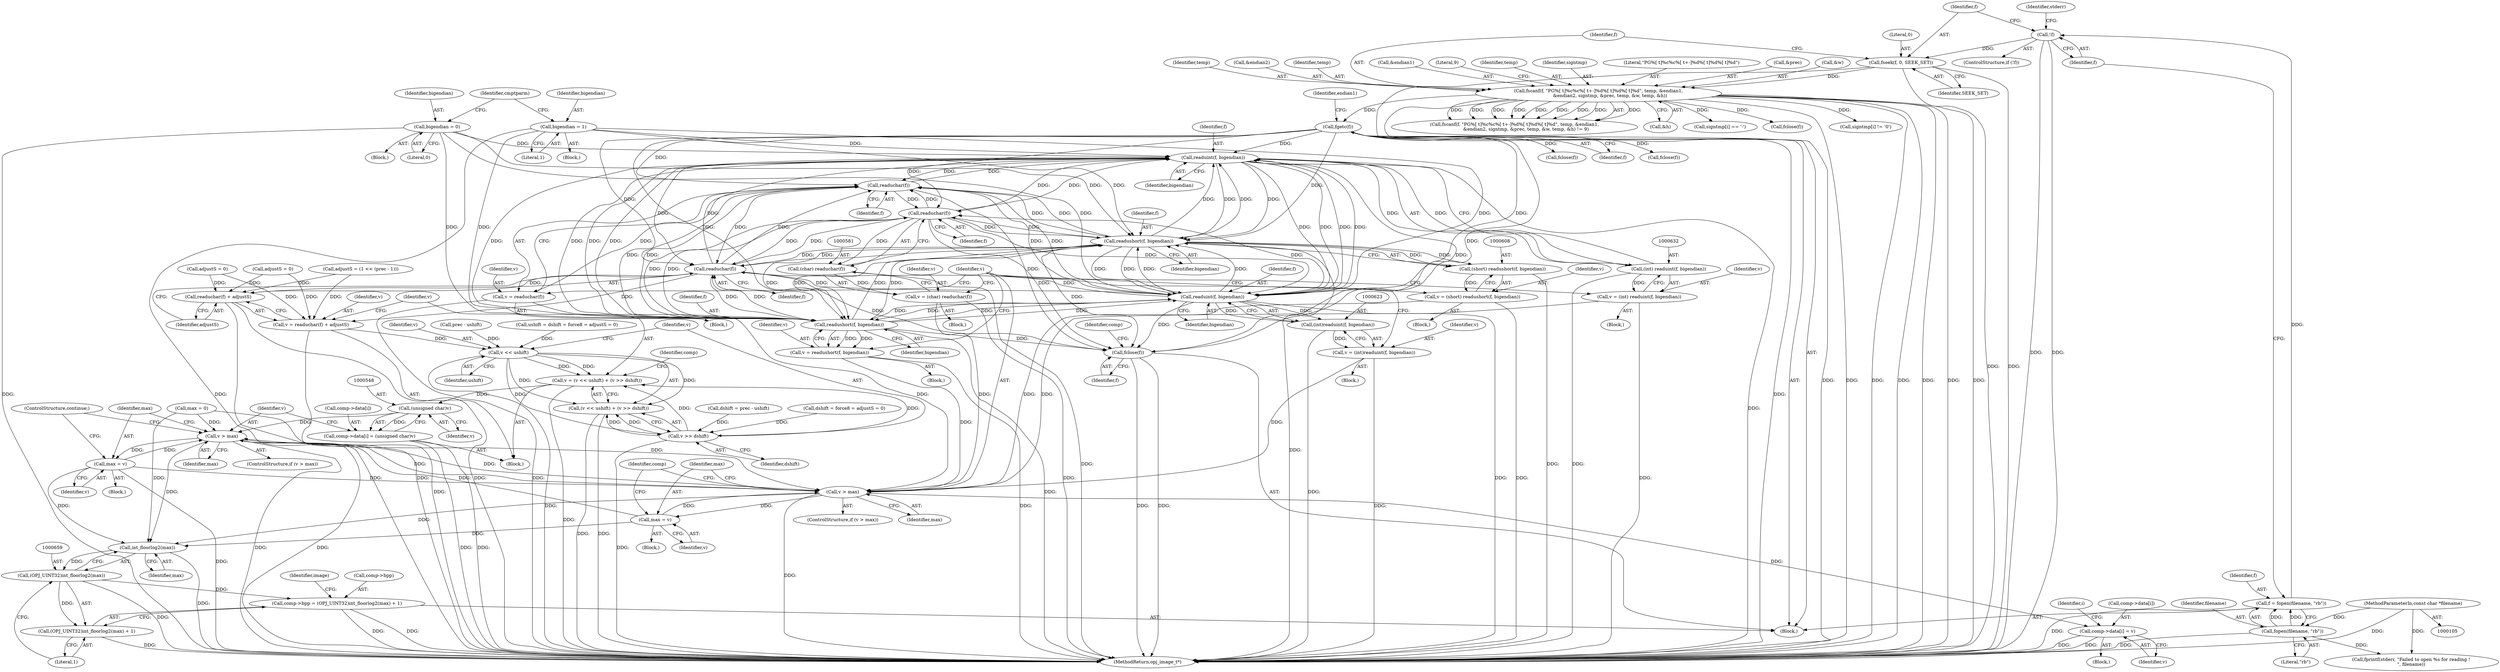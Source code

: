 digraph "0_openjpeg_e5285319229a5d77bf316bb0d3a6cbd3cb8666d9@API" {
"1000633" [label="(Call,readuint(f, bigendian))"];
"1000574" [label="(Call,readuchar(f))"];
"1000226" [label="(Call,fgetc(f))"];
"1000175" [label="(Call,fscanf(f, \"PG%[ \t]%c%c%[ \t+-]%d%[ \t]%d%[ \t]%d\", temp, &endian1,\n                &endian2, signtmp, &prec, temp, &w, temp, &h))"];
"1000169" [label="(Call,fseek(f, 0, SEEK_SET))"];
"1000160" [label="(Call,!f)"];
"1000154" [label="(Call,f = fopen(filename, \"rb\"))"];
"1000156" [label="(Call,fopen(filename, \"rb\"))"];
"1000106" [label="(MethodParameterIn,const char *filename)"];
"1000582" [label="(Call,readuchar(f))"];
"1000609" [label="(Call,readushort(f, bigendian))"];
"1000529" [label="(Call,readuchar(f))"];
"1000624" [label="(Call,readuint(f, bigendian))"];
"1000633" [label="(Call,readuint(f, bigendian))"];
"1000600" [label="(Call,readushort(f, bigendian))"];
"1000250" [label="(Call,bigendian = 0)"];
"1000237" [label="(Call,bigendian = 1)"];
"1000526" [label="(Call,v = readuchar(f) + adjustS)"];
"1000535" [label="(Call,v << ushift)"];
"1000532" [label="(Call,v = (v << ushift) + (v >> dshift))"];
"1000547" [label="(Call,(unsigned char)v)"];
"1000541" [label="(Call,comp->data[i] = (unsigned char)v)"];
"1000551" [label="(Call,v > max)"];
"1000555" [label="(Call,max = v)"];
"1000637" [label="(Call,v > max)"];
"1000641" [label="(Call,max = v)"];
"1000660" [label="(Call,int_floorlog2(max))"];
"1000658" [label="(Call,(OPJ_UINT32)int_floorlog2(max))"];
"1000653" [label="(Call,comp->bpp = (OPJ_UINT32)int_floorlog2(max) + 1)"];
"1000657" [label="(Call,(OPJ_UINT32)int_floorlog2(max) + 1)"];
"1000644" [label="(Call,comp->data[i] = v)"];
"1000534" [label="(Call,(v << ushift) + (v >> dshift))"];
"1000538" [label="(Call,v >> dshift)"];
"1000528" [label="(Call,readuchar(f) + adjustS)"];
"1000572" [label="(Call,v = readuchar(f))"];
"1000580" [label="(Call,(char) readuchar(f))"];
"1000578" [label="(Call,v = (char) readuchar(f))"];
"1000598" [label="(Call,v = readushort(f, bigendian))"];
"1000607" [label="(Call,(short) readushort(f, bigendian))"];
"1000605" [label="(Call,v = (short) readushort(f, bigendian))"];
"1000622" [label="(Call,(int)readuint(f, bigendian))"];
"1000620" [label="(Call,v = (int)readuint(f, bigendian))"];
"1000631" [label="(Call,(int) readuint(f, bigendian))"];
"1000629" [label="(Call,v = (int) readuint(f, bigendian))"];
"1000651" [label="(Call,fclose(f))"];
"1000624" [label="(Call,readuint(f, bigendian))"];
"1000611" [label="(Identifier,bigendian)"];
"1000598" [label="(Call,v = readushort(f, bigendian))"];
"1000249" [label="(Block,)"];
"1000156" [label="(Call,fopen(filename, \"rb\"))"];
"1000163" [label="(Call,fprintf(stderr, \"Failed to open %s for reading !\n\", filename))"];
"1000422" [label="(Call,adjustS = 0)"];
"1000644" [label="(Call,comp->data[i] = v)"];
"1000645" [label="(Call,comp->data[i])"];
"1000161" [label="(Identifier,f)"];
"1000538" [label="(Call,v >> dshift)"];
"1000384" [label="(Call,dshift = prec - ushift)"];
"1000604" [label="(Block,)"];
"1000655" [label="(Identifier,comp)"];
"1000250" [label="(Call,bigendian = 0)"];
"1000639" [label="(Identifier,max)"];
"1000176" [label="(Identifier,f)"];
"1000179" [label="(Call,&endian1)"];
"1000394" [label="(Call,adjustS = (1 << (prec - 1)))"];
"1000542" [label="(Call,comp->data[i])"];
"1000654" [label="(Call,comp->bpp)"];
"1000192" [label="(Literal,9)"];
"1000577" [label="(Block,)"];
"1000529" [label="(Call,readuchar(f))"];
"1000605" [label="(Call,v = (short) readushort(f, bigendian))"];
"1000625" [label="(Identifier,f)"];
"1000154" [label="(Call,f = fopen(filename, \"rb\"))"];
"1000550" [label="(ControlStructure,if (v > max))"];
"1000527" [label="(Identifier,v)"];
"1000239" [label="(Literal,1)"];
"1000172" [label="(Identifier,SEEK_SET)"];
"1000537" [label="(Identifier,ushift)"];
"1000582" [label="(Call,readuchar(f))"];
"1000186" [label="(Identifier,temp)"];
"1000652" [label="(Identifier,f)"];
"1000183" [label="(Identifier,signtmp)"];
"1000534" [label="(Call,(v << ushift) + (v >> dshift))"];
"1000549" [label="(Identifier,v)"];
"1000540" [label="(Identifier,dshift)"];
"1000580" [label="(Call,(char) readuchar(f))"];
"1000657" [label="(Call,(OPJ_UINT32)int_floorlog2(max) + 1)"];
"1000531" [label="(Identifier,adjustS)"];
"1000629" [label="(Call,v = (int) readuint(f, bigendian))"];
"1000528" [label="(Call,readuchar(f) + adjustS)"];
"1000532" [label="(Call,v = (v << ushift) + (v >> dshift))"];
"1000599" [label="(Identifier,v)"];
"1000621" [label="(Identifier,v)"];
"1000636" [label="(ControlStructure,if (v > max))"];
"1000177" [label="(Literal,\"PG%[ \t]%c%c%[ \t+-]%d%[ \t]%d%[ \t]%d\")"];
"1000620" [label="(Call,v = (int)readuint(f, bigendian))"];
"1000635" [label="(Identifier,bigendian)"];
"1000170" [label="(Identifier,f)"];
"1000555" [label="(Call,max = v)"];
"1000236" [label="(Block,)"];
"1000660" [label="(Call,int_floorlog2(max))"];
"1000541" [label="(Call,comp->data[i] = (unsigned char)v)"];
"1000647" [label="(Identifier,comp)"];
"1000536" [label="(Identifier,v)"];
"1000418" [label="(Call,dshift = force8 = adjustS = 0)"];
"1000574" [label="(Call,readuchar(f))"];
"1000535" [label="(Call,v << ushift)"];
"1000174" [label="(Call,fscanf(f, \"PG%[ \t]%c%c%[ \t+-]%d%[ \t]%d%[ \t]%d\", temp, &endian1,\n                &endian2, signtmp, &prec, temp, &w, temp, &h) != 9)"];
"1000530" [label="(Identifier,f)"];
"1000572" [label="(Call,v = readuchar(f))"];
"1000164" [label="(Identifier,stderr)"];
"1000184" [label="(Call,&prec)"];
"1000190" [label="(Call,&h)"];
"1000597" [label="(Block,)"];
"1000575" [label="(Identifier,f)"];
"1000151" [label="(Call,max = 0)"];
"1000526" [label="(Call,v = readuchar(f) + adjustS)"];
"1000557" [label="(Identifier,v)"];
"1000551" [label="(Call,v > max)"];
"1000643" [label="(Identifier,v)"];
"1000237" [label="(Call,bigendian = 1)"];
"1000231" [label="(Identifier,endian1)"];
"1000662" [label="(Literal,1)"];
"1000579" [label="(Identifier,v)"];
"1000634" [label="(Identifier,f)"];
"1000251" [label="(Identifier,bigendian)"];
"1000160" [label="(Call,!f)"];
"1000630" [label="(Identifier,v)"];
"1000157" [label="(Identifier,filename)"];
"1000403" [label="(Call,adjustS = 0)"];
"1000470" [label="(Call,fclose(f))"];
"1000520" [label="(Identifier,i)"];
"1000158" [label="(Literal,\"rb\")"];
"1000651" [label="(Call,fclose(f))"];
"1000187" [label="(Call,&w)"];
"1000215" [label="(Call,signtmp[i] == '-')"];
"1000609" [label="(Call,readushort(f, bigendian))"];
"1000606" [label="(Identifier,v)"];
"1000619" [label="(Block,)"];
"1000622" [label="(Call,(int)readuint(f, bigendian))"];
"1000169" [label="(Call,fseek(f, 0, SEEK_SET))"];
"1000641" [label="(Call,max = v)"];
"1000189" [label="(Identifier,temp)"];
"1000628" [label="(Block,)"];
"1000642" [label="(Identifier,max)"];
"1000558" [label="(ControlStructure,continue;)"];
"1000553" [label="(Identifier,max)"];
"1000181" [label="(Call,&endian2)"];
"1000264" [label="(Identifier,cmptparm)"];
"1000661" [label="(Identifier,max)"];
"1000159" [label="(ControlStructure,if (!f))"];
"1000583" [label="(Identifier,f)"];
"1000547" [label="(Call,(unsigned char)v)"];
"1000600" [label="(Call,readushort(f, bigendian))"];
"1000650" [label="(Identifier,v)"];
"1000633" [label="(Call,readuint(f, bigendian))"];
"1000626" [label="(Identifier,bigendian)"];
"1000638" [label="(Identifier,v)"];
"1000665" [label="(MethodReturn,opj_image_t*)"];
"1000578" [label="(Call,v = (char) readuchar(f))"];
"1000653" [label="(Call,comp->bpp = (OPJ_UINT32)int_floorlog2(max) + 1)"];
"1000601" [label="(Identifier,f)"];
"1000539" [label="(Identifier,v)"];
"1000607" [label="(Call,(short) readushort(f, bigendian))"];
"1000386" [label="(Call,prec - ushift)"];
"1000175" [label="(Call,fscanf(f, \"PG%[ \t]%c%c%[ \t+-]%d%[ \t]%d%[ \t]%d\", temp, &endian1,\n                &endian2, signtmp, &prec, temp, &w, temp, &h))"];
"1000554" [label="(Block,)"];
"1000155" [label="(Identifier,f)"];
"1000194" [label="(Call,fclose(f))"];
"1000108" [label="(Block,)"];
"1000416" [label="(Call,ushift = dshift = force8 = adjustS = 0)"];
"1000552" [label="(Identifier,v)"];
"1000664" [label="(Identifier,image)"];
"1000525" [label="(Block,)"];
"1000556" [label="(Identifier,max)"];
"1000602" [label="(Identifier,bigendian)"];
"1000571" [label="(Block,)"];
"1000178" [label="(Identifier,temp)"];
"1000533" [label="(Identifier,v)"];
"1000658" [label="(Call,(OPJ_UINT32)int_floorlog2(max))"];
"1000631" [label="(Call,(int) readuint(f, bigendian))"];
"1000208" [label="(Call,signtmp[i] != '\0')"];
"1000544" [label="(Identifier,comp)"];
"1000238" [label="(Identifier,bigendian)"];
"1000637" [label="(Call,v > max)"];
"1000227" [label="(Identifier,f)"];
"1000573" [label="(Identifier,v)"];
"1000252" [label="(Literal,0)"];
"1000106" [label="(MethodParameterIn,const char *filename)"];
"1000640" [label="(Block,)"];
"1000226" [label="(Call,fgetc(f))"];
"1000171" [label="(Literal,0)"];
"1000610" [label="(Identifier,f)"];
"1000521" [label="(Block,)"];
"1000255" [label="(Call,fclose(f))"];
"1000633" -> "1000631"  [label="AST: "];
"1000633" -> "1000635"  [label="CFG: "];
"1000634" -> "1000633"  [label="AST: "];
"1000635" -> "1000633"  [label="AST: "];
"1000631" -> "1000633"  [label="CFG: "];
"1000633" -> "1000665"  [label="DDG: "];
"1000633" -> "1000529"  [label="DDG: "];
"1000633" -> "1000574"  [label="DDG: "];
"1000633" -> "1000582"  [label="DDG: "];
"1000633" -> "1000600"  [label="DDG: "];
"1000633" -> "1000600"  [label="DDG: "];
"1000633" -> "1000609"  [label="DDG: "];
"1000633" -> "1000609"  [label="DDG: "];
"1000633" -> "1000624"  [label="DDG: "];
"1000633" -> "1000624"  [label="DDG: "];
"1000633" -> "1000631"  [label="DDG: "];
"1000633" -> "1000631"  [label="DDG: "];
"1000574" -> "1000633"  [label="DDG: "];
"1000226" -> "1000633"  [label="DDG: "];
"1000582" -> "1000633"  [label="DDG: "];
"1000609" -> "1000633"  [label="DDG: "];
"1000609" -> "1000633"  [label="DDG: "];
"1000529" -> "1000633"  [label="DDG: "];
"1000624" -> "1000633"  [label="DDG: "];
"1000624" -> "1000633"  [label="DDG: "];
"1000600" -> "1000633"  [label="DDG: "];
"1000600" -> "1000633"  [label="DDG: "];
"1000250" -> "1000633"  [label="DDG: "];
"1000237" -> "1000633"  [label="DDG: "];
"1000633" -> "1000651"  [label="DDG: "];
"1000574" -> "1000572"  [label="AST: "];
"1000574" -> "1000575"  [label="CFG: "];
"1000575" -> "1000574"  [label="AST: "];
"1000572" -> "1000574"  [label="CFG: "];
"1000574" -> "1000529"  [label="DDG: "];
"1000574" -> "1000572"  [label="DDG: "];
"1000226" -> "1000574"  [label="DDG: "];
"1000582" -> "1000574"  [label="DDG: "];
"1000609" -> "1000574"  [label="DDG: "];
"1000529" -> "1000574"  [label="DDG: "];
"1000624" -> "1000574"  [label="DDG: "];
"1000600" -> "1000574"  [label="DDG: "];
"1000574" -> "1000582"  [label="DDG: "];
"1000574" -> "1000600"  [label="DDG: "];
"1000574" -> "1000609"  [label="DDG: "];
"1000574" -> "1000624"  [label="DDG: "];
"1000574" -> "1000651"  [label="DDG: "];
"1000226" -> "1000108"  [label="AST: "];
"1000226" -> "1000227"  [label="CFG: "];
"1000227" -> "1000226"  [label="AST: "];
"1000231" -> "1000226"  [label="CFG: "];
"1000226" -> "1000665"  [label="DDG: "];
"1000175" -> "1000226"  [label="DDG: "];
"1000226" -> "1000255"  [label="DDG: "];
"1000226" -> "1000470"  [label="DDG: "];
"1000226" -> "1000529"  [label="DDG: "];
"1000226" -> "1000582"  [label="DDG: "];
"1000226" -> "1000600"  [label="DDG: "];
"1000226" -> "1000609"  [label="DDG: "];
"1000226" -> "1000624"  [label="DDG: "];
"1000226" -> "1000651"  [label="DDG: "];
"1000175" -> "1000174"  [label="AST: "];
"1000175" -> "1000190"  [label="CFG: "];
"1000176" -> "1000175"  [label="AST: "];
"1000177" -> "1000175"  [label="AST: "];
"1000178" -> "1000175"  [label="AST: "];
"1000179" -> "1000175"  [label="AST: "];
"1000181" -> "1000175"  [label="AST: "];
"1000183" -> "1000175"  [label="AST: "];
"1000184" -> "1000175"  [label="AST: "];
"1000186" -> "1000175"  [label="AST: "];
"1000187" -> "1000175"  [label="AST: "];
"1000189" -> "1000175"  [label="AST: "];
"1000190" -> "1000175"  [label="AST: "];
"1000192" -> "1000175"  [label="CFG: "];
"1000175" -> "1000665"  [label="DDG: "];
"1000175" -> "1000665"  [label="DDG: "];
"1000175" -> "1000665"  [label="DDG: "];
"1000175" -> "1000665"  [label="DDG: "];
"1000175" -> "1000665"  [label="DDG: "];
"1000175" -> "1000665"  [label="DDG: "];
"1000175" -> "1000665"  [label="DDG: "];
"1000175" -> "1000174"  [label="DDG: "];
"1000175" -> "1000174"  [label="DDG: "];
"1000175" -> "1000174"  [label="DDG: "];
"1000175" -> "1000174"  [label="DDG: "];
"1000175" -> "1000174"  [label="DDG: "];
"1000175" -> "1000174"  [label="DDG: "];
"1000175" -> "1000174"  [label="DDG: "];
"1000175" -> "1000174"  [label="DDG: "];
"1000175" -> "1000174"  [label="DDG: "];
"1000169" -> "1000175"  [label="DDG: "];
"1000175" -> "1000194"  [label="DDG: "];
"1000175" -> "1000208"  [label="DDG: "];
"1000175" -> "1000215"  [label="DDG: "];
"1000169" -> "1000108"  [label="AST: "];
"1000169" -> "1000172"  [label="CFG: "];
"1000170" -> "1000169"  [label="AST: "];
"1000171" -> "1000169"  [label="AST: "];
"1000172" -> "1000169"  [label="AST: "];
"1000176" -> "1000169"  [label="CFG: "];
"1000169" -> "1000665"  [label="DDG: "];
"1000169" -> "1000665"  [label="DDG: "];
"1000160" -> "1000169"  [label="DDG: "];
"1000160" -> "1000159"  [label="AST: "];
"1000160" -> "1000161"  [label="CFG: "];
"1000161" -> "1000160"  [label="AST: "];
"1000164" -> "1000160"  [label="CFG: "];
"1000170" -> "1000160"  [label="CFG: "];
"1000160" -> "1000665"  [label="DDG: "];
"1000160" -> "1000665"  [label="DDG: "];
"1000154" -> "1000160"  [label="DDG: "];
"1000154" -> "1000108"  [label="AST: "];
"1000154" -> "1000156"  [label="CFG: "];
"1000155" -> "1000154"  [label="AST: "];
"1000156" -> "1000154"  [label="AST: "];
"1000161" -> "1000154"  [label="CFG: "];
"1000154" -> "1000665"  [label="DDG: "];
"1000156" -> "1000154"  [label="DDG: "];
"1000156" -> "1000154"  [label="DDG: "];
"1000156" -> "1000158"  [label="CFG: "];
"1000157" -> "1000156"  [label="AST: "];
"1000158" -> "1000156"  [label="AST: "];
"1000156" -> "1000665"  [label="DDG: "];
"1000106" -> "1000156"  [label="DDG: "];
"1000156" -> "1000163"  [label="DDG: "];
"1000106" -> "1000105"  [label="AST: "];
"1000106" -> "1000665"  [label="DDG: "];
"1000106" -> "1000163"  [label="DDG: "];
"1000582" -> "1000580"  [label="AST: "];
"1000582" -> "1000583"  [label="CFG: "];
"1000583" -> "1000582"  [label="AST: "];
"1000580" -> "1000582"  [label="CFG: "];
"1000582" -> "1000529"  [label="DDG: "];
"1000582" -> "1000580"  [label="DDG: "];
"1000609" -> "1000582"  [label="DDG: "];
"1000529" -> "1000582"  [label="DDG: "];
"1000624" -> "1000582"  [label="DDG: "];
"1000600" -> "1000582"  [label="DDG: "];
"1000582" -> "1000600"  [label="DDG: "];
"1000582" -> "1000609"  [label="DDG: "];
"1000582" -> "1000624"  [label="DDG: "];
"1000582" -> "1000651"  [label="DDG: "];
"1000609" -> "1000607"  [label="AST: "];
"1000609" -> "1000611"  [label="CFG: "];
"1000610" -> "1000609"  [label="AST: "];
"1000611" -> "1000609"  [label="AST: "];
"1000607" -> "1000609"  [label="CFG: "];
"1000609" -> "1000665"  [label="DDG: "];
"1000609" -> "1000529"  [label="DDG: "];
"1000609" -> "1000600"  [label="DDG: "];
"1000609" -> "1000600"  [label="DDG: "];
"1000609" -> "1000607"  [label="DDG: "];
"1000609" -> "1000607"  [label="DDG: "];
"1000529" -> "1000609"  [label="DDG: "];
"1000624" -> "1000609"  [label="DDG: "];
"1000624" -> "1000609"  [label="DDG: "];
"1000600" -> "1000609"  [label="DDG: "];
"1000600" -> "1000609"  [label="DDG: "];
"1000250" -> "1000609"  [label="DDG: "];
"1000237" -> "1000609"  [label="DDG: "];
"1000609" -> "1000624"  [label="DDG: "];
"1000609" -> "1000624"  [label="DDG: "];
"1000609" -> "1000651"  [label="DDG: "];
"1000529" -> "1000528"  [label="AST: "];
"1000529" -> "1000530"  [label="CFG: "];
"1000530" -> "1000529"  [label="AST: "];
"1000531" -> "1000529"  [label="CFG: "];
"1000529" -> "1000526"  [label="DDG: "];
"1000529" -> "1000528"  [label="DDG: "];
"1000624" -> "1000529"  [label="DDG: "];
"1000600" -> "1000529"  [label="DDG: "];
"1000529" -> "1000600"  [label="DDG: "];
"1000529" -> "1000624"  [label="DDG: "];
"1000529" -> "1000651"  [label="DDG: "];
"1000624" -> "1000622"  [label="AST: "];
"1000624" -> "1000626"  [label="CFG: "];
"1000625" -> "1000624"  [label="AST: "];
"1000626" -> "1000624"  [label="AST: "];
"1000622" -> "1000624"  [label="CFG: "];
"1000624" -> "1000665"  [label="DDG: "];
"1000624" -> "1000600"  [label="DDG: "];
"1000624" -> "1000600"  [label="DDG: "];
"1000624" -> "1000622"  [label="DDG: "];
"1000624" -> "1000622"  [label="DDG: "];
"1000600" -> "1000624"  [label="DDG: "];
"1000600" -> "1000624"  [label="DDG: "];
"1000250" -> "1000624"  [label="DDG: "];
"1000237" -> "1000624"  [label="DDG: "];
"1000624" -> "1000651"  [label="DDG: "];
"1000600" -> "1000598"  [label="AST: "];
"1000600" -> "1000602"  [label="CFG: "];
"1000601" -> "1000600"  [label="AST: "];
"1000602" -> "1000600"  [label="AST: "];
"1000598" -> "1000600"  [label="CFG: "];
"1000600" -> "1000665"  [label="DDG: "];
"1000600" -> "1000598"  [label="DDG: "];
"1000600" -> "1000598"  [label="DDG: "];
"1000250" -> "1000600"  [label="DDG: "];
"1000237" -> "1000600"  [label="DDG: "];
"1000600" -> "1000651"  [label="DDG: "];
"1000250" -> "1000249"  [label="AST: "];
"1000250" -> "1000252"  [label="CFG: "];
"1000251" -> "1000250"  [label="AST: "];
"1000252" -> "1000250"  [label="AST: "];
"1000264" -> "1000250"  [label="CFG: "];
"1000250" -> "1000665"  [label="DDG: "];
"1000237" -> "1000236"  [label="AST: "];
"1000237" -> "1000239"  [label="CFG: "];
"1000238" -> "1000237"  [label="AST: "];
"1000239" -> "1000237"  [label="AST: "];
"1000264" -> "1000237"  [label="CFG: "];
"1000237" -> "1000665"  [label="DDG: "];
"1000526" -> "1000525"  [label="AST: "];
"1000526" -> "1000528"  [label="CFG: "];
"1000527" -> "1000526"  [label="AST: "];
"1000528" -> "1000526"  [label="AST: "];
"1000533" -> "1000526"  [label="CFG: "];
"1000526" -> "1000665"  [label="DDG: "];
"1000403" -> "1000526"  [label="DDG: "];
"1000422" -> "1000526"  [label="DDG: "];
"1000394" -> "1000526"  [label="DDG: "];
"1000526" -> "1000535"  [label="DDG: "];
"1000535" -> "1000534"  [label="AST: "];
"1000535" -> "1000537"  [label="CFG: "];
"1000536" -> "1000535"  [label="AST: "];
"1000537" -> "1000535"  [label="AST: "];
"1000539" -> "1000535"  [label="CFG: "];
"1000535" -> "1000665"  [label="DDG: "];
"1000535" -> "1000532"  [label="DDG: "];
"1000535" -> "1000532"  [label="DDG: "];
"1000535" -> "1000534"  [label="DDG: "];
"1000535" -> "1000534"  [label="DDG: "];
"1000386" -> "1000535"  [label="DDG: "];
"1000416" -> "1000535"  [label="DDG: "];
"1000535" -> "1000538"  [label="DDG: "];
"1000532" -> "1000525"  [label="AST: "];
"1000532" -> "1000534"  [label="CFG: "];
"1000533" -> "1000532"  [label="AST: "];
"1000534" -> "1000532"  [label="AST: "];
"1000544" -> "1000532"  [label="CFG: "];
"1000532" -> "1000665"  [label="DDG: "];
"1000538" -> "1000532"  [label="DDG: "];
"1000538" -> "1000532"  [label="DDG: "];
"1000532" -> "1000547"  [label="DDG: "];
"1000547" -> "1000541"  [label="AST: "];
"1000547" -> "1000549"  [label="CFG: "];
"1000548" -> "1000547"  [label="AST: "];
"1000549" -> "1000547"  [label="AST: "];
"1000541" -> "1000547"  [label="CFG: "];
"1000547" -> "1000541"  [label="DDG: "];
"1000547" -> "1000551"  [label="DDG: "];
"1000541" -> "1000525"  [label="AST: "];
"1000542" -> "1000541"  [label="AST: "];
"1000552" -> "1000541"  [label="CFG: "];
"1000541" -> "1000665"  [label="DDG: "];
"1000541" -> "1000665"  [label="DDG: "];
"1000551" -> "1000550"  [label="AST: "];
"1000551" -> "1000553"  [label="CFG: "];
"1000552" -> "1000551"  [label="AST: "];
"1000553" -> "1000551"  [label="AST: "];
"1000556" -> "1000551"  [label="CFG: "];
"1000558" -> "1000551"  [label="CFG: "];
"1000551" -> "1000665"  [label="DDG: "];
"1000551" -> "1000665"  [label="DDG: "];
"1000637" -> "1000551"  [label="DDG: "];
"1000151" -> "1000551"  [label="DDG: "];
"1000555" -> "1000551"  [label="DDG: "];
"1000641" -> "1000551"  [label="DDG: "];
"1000551" -> "1000555"  [label="DDG: "];
"1000551" -> "1000637"  [label="DDG: "];
"1000551" -> "1000660"  [label="DDG: "];
"1000555" -> "1000554"  [label="AST: "];
"1000555" -> "1000557"  [label="CFG: "];
"1000556" -> "1000555"  [label="AST: "];
"1000557" -> "1000555"  [label="AST: "];
"1000558" -> "1000555"  [label="CFG: "];
"1000555" -> "1000665"  [label="DDG: "];
"1000555" -> "1000637"  [label="DDG: "];
"1000555" -> "1000660"  [label="DDG: "];
"1000637" -> "1000636"  [label="AST: "];
"1000637" -> "1000639"  [label="CFG: "];
"1000638" -> "1000637"  [label="AST: "];
"1000639" -> "1000637"  [label="AST: "];
"1000642" -> "1000637"  [label="CFG: "];
"1000647" -> "1000637"  [label="CFG: "];
"1000637" -> "1000665"  [label="DDG: "];
"1000578" -> "1000637"  [label="DDG: "];
"1000629" -> "1000637"  [label="DDG: "];
"1000598" -> "1000637"  [label="DDG: "];
"1000620" -> "1000637"  [label="DDG: "];
"1000605" -> "1000637"  [label="DDG: "];
"1000572" -> "1000637"  [label="DDG: "];
"1000151" -> "1000637"  [label="DDG: "];
"1000641" -> "1000637"  [label="DDG: "];
"1000637" -> "1000641"  [label="DDG: "];
"1000637" -> "1000644"  [label="DDG: "];
"1000637" -> "1000660"  [label="DDG: "];
"1000641" -> "1000640"  [label="AST: "];
"1000641" -> "1000643"  [label="CFG: "];
"1000642" -> "1000641"  [label="AST: "];
"1000643" -> "1000641"  [label="AST: "];
"1000647" -> "1000641"  [label="CFG: "];
"1000641" -> "1000660"  [label="DDG: "];
"1000660" -> "1000658"  [label="AST: "];
"1000660" -> "1000661"  [label="CFG: "];
"1000661" -> "1000660"  [label="AST: "];
"1000658" -> "1000660"  [label="CFG: "];
"1000660" -> "1000665"  [label="DDG: "];
"1000660" -> "1000658"  [label="DDG: "];
"1000151" -> "1000660"  [label="DDG: "];
"1000658" -> "1000657"  [label="AST: "];
"1000659" -> "1000658"  [label="AST: "];
"1000662" -> "1000658"  [label="CFG: "];
"1000658" -> "1000665"  [label="DDG: "];
"1000658" -> "1000653"  [label="DDG: "];
"1000658" -> "1000657"  [label="DDG: "];
"1000653" -> "1000108"  [label="AST: "];
"1000653" -> "1000657"  [label="CFG: "];
"1000654" -> "1000653"  [label="AST: "];
"1000657" -> "1000653"  [label="AST: "];
"1000664" -> "1000653"  [label="CFG: "];
"1000653" -> "1000665"  [label="DDG: "];
"1000653" -> "1000665"  [label="DDG: "];
"1000657" -> "1000662"  [label="CFG: "];
"1000662" -> "1000657"  [label="AST: "];
"1000657" -> "1000665"  [label="DDG: "];
"1000644" -> "1000521"  [label="AST: "];
"1000644" -> "1000650"  [label="CFG: "];
"1000645" -> "1000644"  [label="AST: "];
"1000650" -> "1000644"  [label="AST: "];
"1000520" -> "1000644"  [label="CFG: "];
"1000644" -> "1000665"  [label="DDG: "];
"1000644" -> "1000665"  [label="DDG: "];
"1000534" -> "1000538"  [label="CFG: "];
"1000538" -> "1000534"  [label="AST: "];
"1000534" -> "1000665"  [label="DDG: "];
"1000534" -> "1000665"  [label="DDG: "];
"1000538" -> "1000534"  [label="DDG: "];
"1000538" -> "1000534"  [label="DDG: "];
"1000538" -> "1000540"  [label="CFG: "];
"1000539" -> "1000538"  [label="AST: "];
"1000540" -> "1000538"  [label="AST: "];
"1000538" -> "1000665"  [label="DDG: "];
"1000418" -> "1000538"  [label="DDG: "];
"1000384" -> "1000538"  [label="DDG: "];
"1000528" -> "1000531"  [label="CFG: "];
"1000531" -> "1000528"  [label="AST: "];
"1000528" -> "1000665"  [label="DDG: "];
"1000528" -> "1000665"  [label="DDG: "];
"1000403" -> "1000528"  [label="DDG: "];
"1000422" -> "1000528"  [label="DDG: "];
"1000394" -> "1000528"  [label="DDG: "];
"1000572" -> "1000571"  [label="AST: "];
"1000573" -> "1000572"  [label="AST: "];
"1000638" -> "1000572"  [label="CFG: "];
"1000572" -> "1000665"  [label="DDG: "];
"1000580" -> "1000578"  [label="AST: "];
"1000581" -> "1000580"  [label="AST: "];
"1000578" -> "1000580"  [label="CFG: "];
"1000580" -> "1000665"  [label="DDG: "];
"1000580" -> "1000578"  [label="DDG: "];
"1000578" -> "1000577"  [label="AST: "];
"1000579" -> "1000578"  [label="AST: "];
"1000638" -> "1000578"  [label="CFG: "];
"1000578" -> "1000665"  [label="DDG: "];
"1000598" -> "1000597"  [label="AST: "];
"1000599" -> "1000598"  [label="AST: "];
"1000638" -> "1000598"  [label="CFG: "];
"1000598" -> "1000665"  [label="DDG: "];
"1000607" -> "1000605"  [label="AST: "];
"1000608" -> "1000607"  [label="AST: "];
"1000605" -> "1000607"  [label="CFG: "];
"1000607" -> "1000665"  [label="DDG: "];
"1000607" -> "1000605"  [label="DDG: "];
"1000605" -> "1000604"  [label="AST: "];
"1000606" -> "1000605"  [label="AST: "];
"1000638" -> "1000605"  [label="CFG: "];
"1000605" -> "1000665"  [label="DDG: "];
"1000622" -> "1000620"  [label="AST: "];
"1000623" -> "1000622"  [label="AST: "];
"1000620" -> "1000622"  [label="CFG: "];
"1000622" -> "1000665"  [label="DDG: "];
"1000622" -> "1000620"  [label="DDG: "];
"1000620" -> "1000619"  [label="AST: "];
"1000621" -> "1000620"  [label="AST: "];
"1000638" -> "1000620"  [label="CFG: "];
"1000620" -> "1000665"  [label="DDG: "];
"1000631" -> "1000629"  [label="AST: "];
"1000632" -> "1000631"  [label="AST: "];
"1000629" -> "1000631"  [label="CFG: "];
"1000631" -> "1000665"  [label="DDG: "];
"1000631" -> "1000629"  [label="DDG: "];
"1000629" -> "1000628"  [label="AST: "];
"1000630" -> "1000629"  [label="AST: "];
"1000638" -> "1000629"  [label="CFG: "];
"1000629" -> "1000665"  [label="DDG: "];
"1000651" -> "1000108"  [label="AST: "];
"1000651" -> "1000652"  [label="CFG: "];
"1000652" -> "1000651"  [label="AST: "];
"1000655" -> "1000651"  [label="CFG: "];
"1000651" -> "1000665"  [label="DDG: "];
"1000651" -> "1000665"  [label="DDG: "];
}
